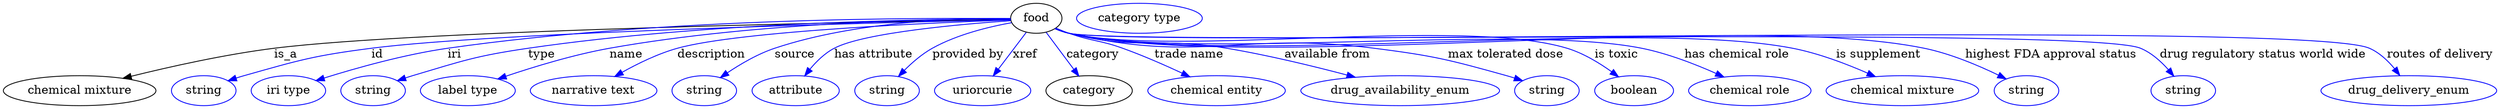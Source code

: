 digraph {
	graph [bb="0,0,2967.6,123"];
	node [label="\N"];
	food	[height=0.5,
		label=food,
		pos="1230,105",
		width=0.84854];
	"chemical mixture"	[height=0.5,
		pos="90.992,18",
		width=2.5276];
	food -> "chemical mixture"	[label=is_a,
		lp="337.99,61.5",
		pos="e,142.83,32.82 1199.3,103.53 1061.4,101.29 498.91,90.98 323.99,69 265.29,61.624 199.46,46.886 152.79,35.313"];
	id	[color=blue,
		height=0.5,
		label=string,
		pos="237.99,18",
		width=1.0652];
	food -> id	[color=blue,
		label=id,
		lp="449.99,61.5",
		pos="e,266.98,29.966 1199.5,104.42 1094,105.5 735.73,106.03 442.99,69 372.25,60.053 354.64,55.278 285.99,36 282.89,35.128 279.69,34.158 \
276.49,33.138",
		style=solid];
	iri	[color=blue,
		height=0.5,
		label="iri type",
		pos="338.99,18",
		width=1.2277];
	food -> iri	[color=blue,
		label=iri,
		lp="536.99,61.5",
		pos="e,371.81,30.073 1199.4,104.52 1101.3,105.74 786.16,106.28 528.99,69 477.4,61.52 419.68,45.149 381.55,33.17",
		style=solid];
	type	[color=blue,
		height=0.5,
		label=string,
		pos="439.99,18",
		width=1.0652];
	food -> type	[color=blue,
		label=type,
		lp="640.99,61.5",
		pos="e,468.91,30.034 1199.3,104.13 1110,104.12 843.31,101.16 624.99,69 562.6,59.81 547.41,54.087 486.99,36 484.23,35.172 481.38,34.272 \
478.53,33.332",
		style=solid];
	name	[color=blue,
		height=0.5,
		label="label type",
		pos="552.99,18",
		width=1.5707];
	food -> name	[color=blue,
		label=name,
		lp="741.99,61.5",
		pos="e,588.7,32.054 1199.4,104.21 1119.9,104.26 900.78,101.21 721.99,69 679.24,61.298 631.92,46.759 598.26,35.336",
		style=solid];
	description	[color=blue,
		height=0.5,
		label="narrative text",
		pos="702.99,18",
		width=2.0943];
	food -> description	[color=blue,
		label=description,
		lp="842.49,61.5",
		pos="e,727.93,35.019 1199.6,103.03 1114.8,100.09 876.98,90.129 801.99,69 779.06,62.538 755.16,50.64 736.59,40.071",
		style=solid];
	source	[color=blue,
		height=0.5,
		label=string,
		pos="834.99,18",
		width=1.0652];
	food -> source	[color=blue,
		label=source,
		lp="941.99,61.5",
		pos="e,853.93,33.684 1199.4,104.84 1142.4,105.48 1016.8,102.52 917.99,69 898.15,62.271 877.97,50.254 862.47,39.687",
		style=solid];
	"has attribute"	[color=blue,
		height=0.5,
		label=attribute,
		pos="942.99,18",
		width=1.4443];
	food -> "has attribute"	[color=blue,
		label="has attribute",
		lp="1035,61.5",
		pos="e,953.45,35.748 1199.8,102.19 1143.3,98.396 1024.1,88.308 987.99,69 976.84,63.04 967.07,53.176 959.51,43.778",
		style=solid];
	"provided by"	[color=blue,
		height=0.5,
		label=string,
		pos="1051,18",
		width=1.0652];
	food -> "provided by"	[color=blue,
		label="provided by",
		lp="1147.5,61.5",
		pos="e,1064.6,35.116 1200.7,99.827 1174.4,95.166 1135.3,85.942 1105,69 1092.7,62.11 1080.9,51.856 1071.6,42.424",
		style=solid];
	xref	[color=blue,
		height=0.5,
		label=uriorcurie,
		pos="1165,18",
		width=1.5887];
	food -> xref	[color=blue,
		label=xref,
		lp="1216.5,61.5",
		pos="e,1177.7,35.654 1218.1,88.41 1208.5,75.91 1194.9,58.134 1183.9,43.7",
		style=solid];
	category	[height=0.5,
		pos="1292,18",
		width=1.4263];
	food -> category	[color=blue,
		label=category,
		lp="1296.5,61.5",
		pos="e,1279.7,35.789 1241.7,88.012 1250.7,75.666 1263.3,58.351 1273.6,44.153",
		style=solid];
	"trade name"	[color=blue,
		height=0.5,
		label="chemical entity",
		pos="1443,18",
		width=2.2748];
	food -> "trade name"	[color=blue,
		label="trade name",
		lp="1411,61.5",
		pos="e,1411.4,34.688 1253.3,93.241 1258.4,91.046 1263.8,88.847 1269,87 1296.4,77.16 1304.6,79.006 1332,69 1355.7,60.309 1381.5,48.817 \
1402.3,39.042",
		style=solid];
	"available from"	[color=blue,
		height=0.5,
		label=drug_availability_enum,
		pos="1661,18",
		width=3.2858];
	food -> "available from"	[color=blue,
		label="available from",
		lp="1576.5,61.5",
		pos="e,1607.9,34.167 1252.7,92.693 1257.9,90.478 1263.6,88.408 1269,87 1349.8,66.059 1373.7,82.928 1456,69 1504.2,60.842 1557.9,47.596 \
1598.2,36.787",
		style=solid];
	"max tolerated dose"	[color=blue,
		height=0.5,
		label=string,
		pos="1836,18",
		width=1.0652];
	food -> "max tolerated dose"	[color=blue,
		label="max tolerated dose",
		lp="1788,61.5",
		pos="e,1807,29.96 1252.6,92.506 1257.9,90.3 1263.5,88.281 1269,87 1426.3,50.126 1471.8,89.781 1632,69 1702.3,59.883 1719.8,55.205 1788,\
36 1791.1,35.126 1794.3,34.155 1797.5,33.133",
		style=solid];
	"is toxic"	[color=blue,
		height=0.5,
		label=boolean,
		pos="1939,18",
		width=1.2999];
	food -> "is toxic"	[color=blue,
		label="is toxic",
		lp="1920,61.5",
		pos="e,1920.9,34.671 1252.2,92.602 1257.6,90.332 1263.4,88.261 1269,87 1397.4,58.184 1735.3,107.92 1861,69 1879.7,63.209 1898.3,51.62 \
1912.6,41.056",
		style=solid];
	"has chemical role"	[color=blue,
		height=0.5,
		label="chemical role",
		pos="2077,18",
		width=2.022];
	food -> "has chemical role"	[color=blue,
		label="has chemical role",
		lp="2063.5,61.5",
		pos="e,2046.6,34.455 1252.2,92.586 1257.6,90.317 1263.4,88.25 1269,87 1416.8,54.148 1801.6,99.186 1950,69 1980.3,62.827 2012.8,49.931 \
2037.3,38.782",
		style=solid];
	"is supplement"	[color=blue,
		height=0.5,
		label="chemical mixture",
		pos="2259,18",
		width=2.5276];
	food -> "is supplement"	[color=blue,
		label="is supplement",
		lp="2231.5,61.5",
		pos="e,2227.1,34.991 1252.2,92.564 1257.5,90.295 1263.4,88.235 1269,87 1455.9,45.987 1942.3,106.15 2130,69 2160.5,62.964 2193.1,50.246 \
2218,39.148",
		style=solid];
	"highest FDA approval status"	[color=blue,
		height=0.5,
		label=string,
		pos="2406,18",
		width=1.0652];
	food -> "highest FDA approval status"	[color=blue,
		label="highest FDA approval status",
		lp="2436.5,61.5",
		pos="e,2382,32.161 1252.2,92.551 1257.5,90.283 1263.4,88.226 1269,87 1489.9,38.913 2064.7,115.29 2286,69 2316.7,62.582 2349.4,48.414 \
2372.9,36.793",
		style=solid];
	"drug regulatory status world wide"	[color=blue,
		height=0.5,
		label=string,
		pos="2594,18",
		width=1.0652];
	food -> "drug regulatory status world wide"	[color=blue,
		label="drug regulatory status world wide",
		lp="2689,61.5",
		pos="e,2582.7,35.393 1252.2,92.536 1257.5,90.269 1263.4,88.216 1269,87 1338.2,72.065 2477.7,96.226 2543,69 2556,63.581 2567.5,53.122 \
2576.3,43.165",
		style=solid];
	"routes of delivery"	[color=blue,
		height=0.5,
		label=drug_delivery_enum,
		pos="2863,18",
		width=2.9067];
	food -> "routes of delivery"	[color=blue,
		label="routes of delivery",
		lp="2900.5,61.5",
		pos="e,2852.2,36.362 1252.2,92.526 1257.5,90.259 1263.4,88.209 1269,87 1353,68.969 2737.3,103.57 2816,69 2827.8,63.811 2838,54.066 2845.9,\
44.548",
		style=solid];
	"named thing_category"	[color=blue,
		height=0.5,
		label="category type",
		pos="1353,105",
		width=2.0762];
}
